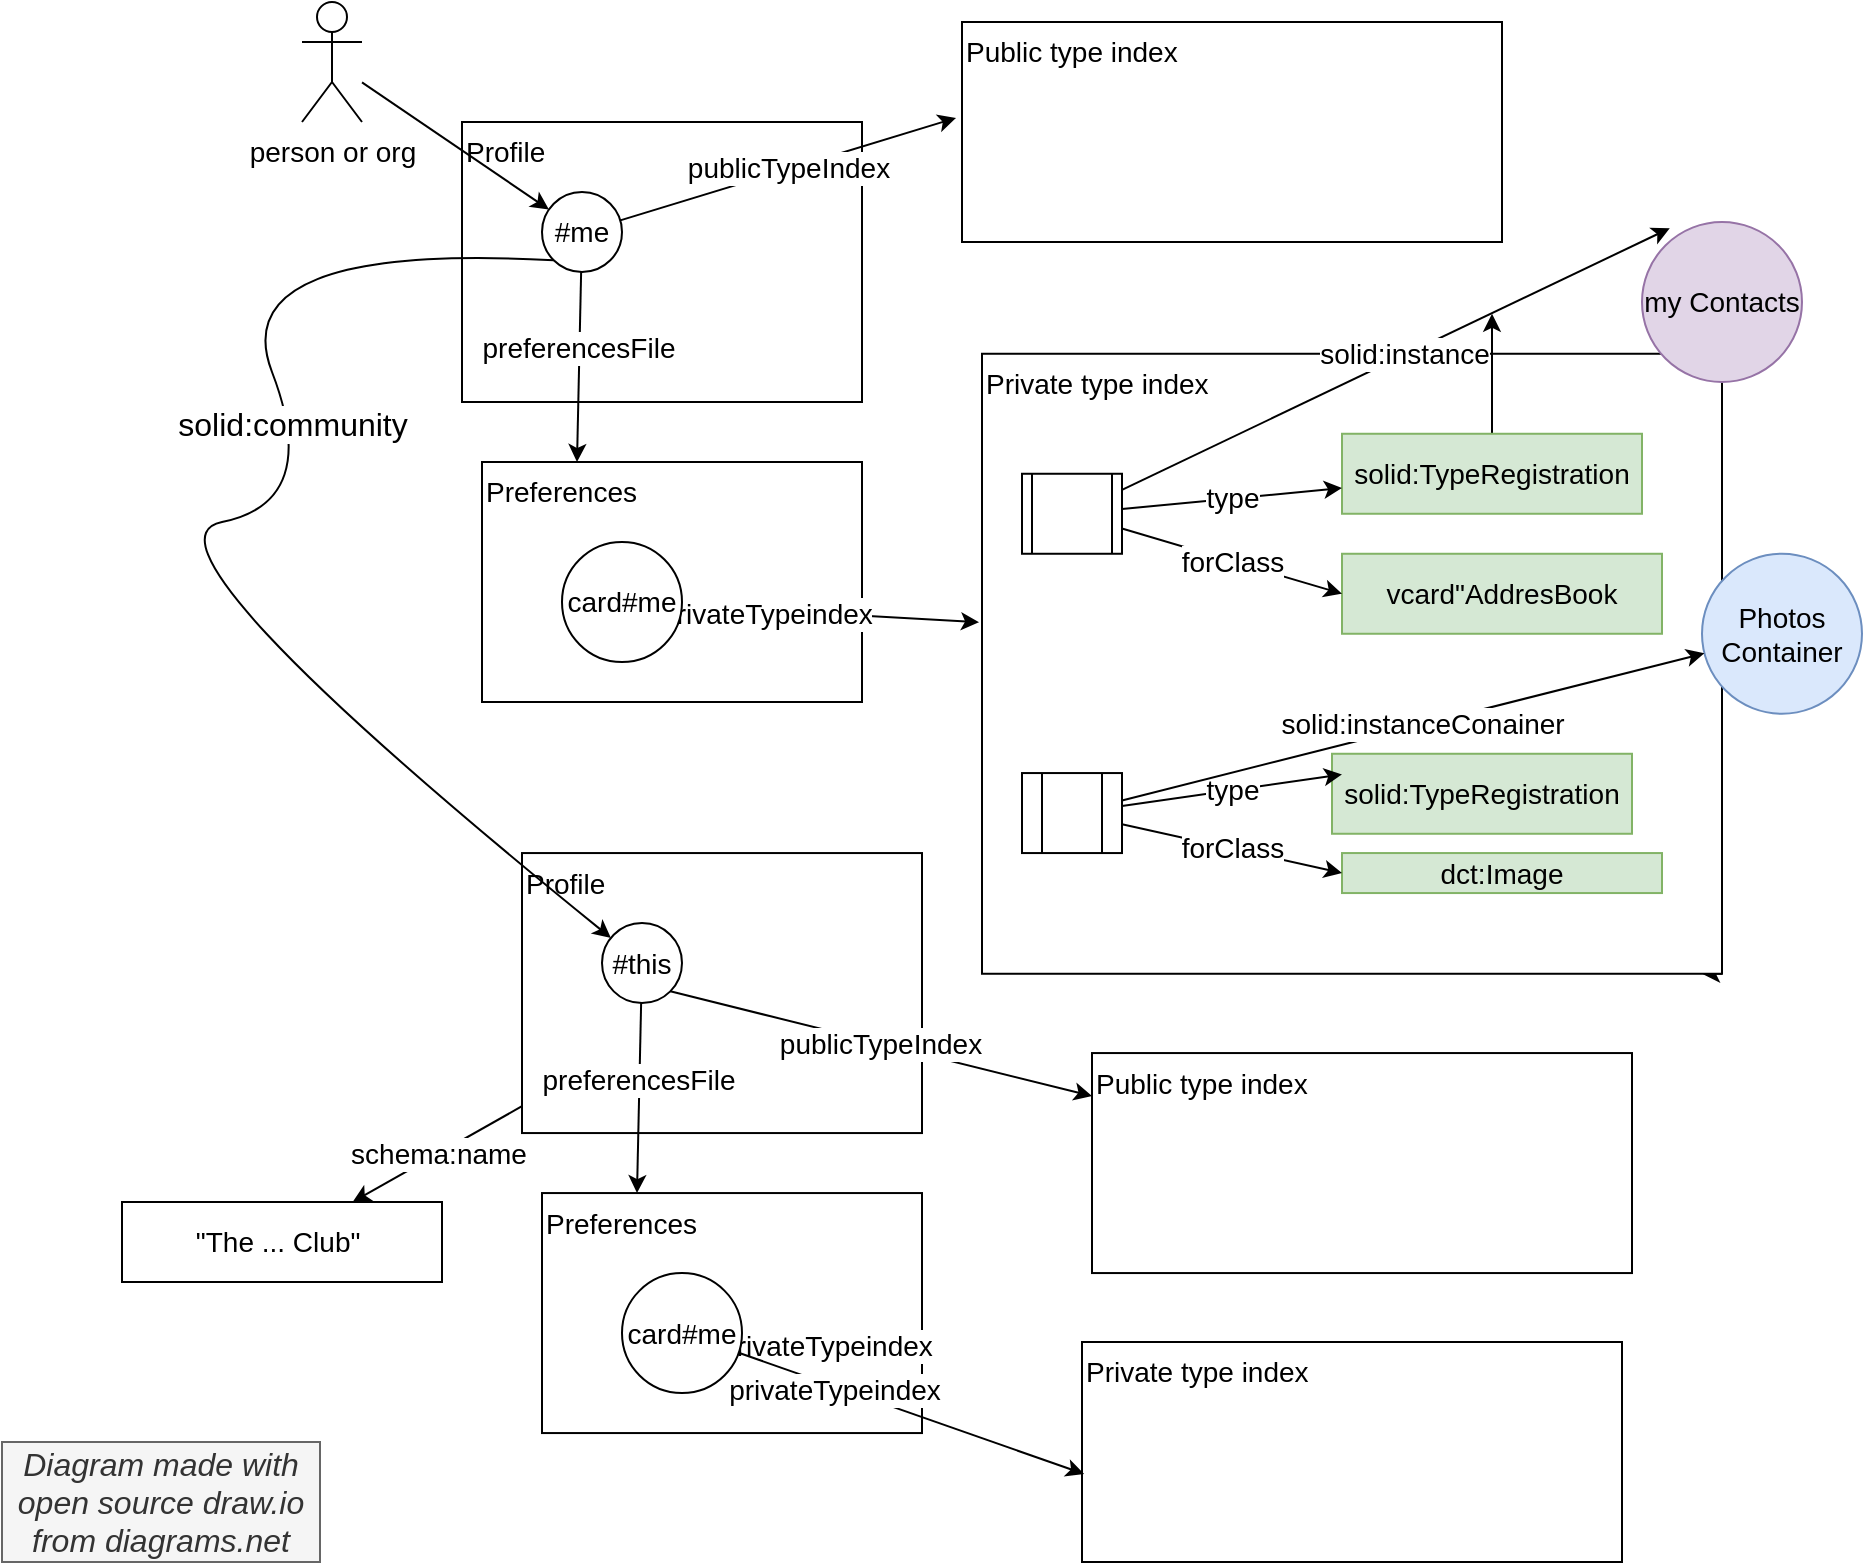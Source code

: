 <mxfile version="19.0.3" type="device"><diagram id="AEd8Vmp6dNGh9SCCwbZj" name="Page-1"><mxGraphModel dx="1956" dy="824" grid="1" gridSize="10" guides="1" tooltips="1" connect="1" arrows="1" fold="1" page="1" pageScale="1" pageWidth="850" pageHeight="1100" math="0" shadow="0"><root><mxCell id="0"/><mxCell id="1" parent="0"/><mxCell id="vzpUujUZq9k6vzecjn7I-3" value="Profile" style="rounded=0;whiteSpace=wrap;html=1;align=left;verticalAlign=top;fontSize=14;" parent="1" vertex="1"><mxGeometry x="140" y="110" width="200" height="140" as="geometry"/></mxCell><mxCell id="vzpUujUZq9k6vzecjn7I-4" value="Preferences" style="rounded=0;whiteSpace=wrap;html=1;align=left;verticalAlign=top;fontSize=14;" parent="1" vertex="1"><mxGeometry x="150" y="280" width="190" height="120" as="geometry"/></mxCell><mxCell id="vzpUujUZq9k6vzecjn7I-5" value="Public type index" style="rounded=0;whiteSpace=wrap;html=1;align=left;verticalAlign=top;fontSize=14;" parent="1" vertex="1"><mxGeometry x="390" y="60" width="270" height="110" as="geometry"/></mxCell><mxCell id="mjml1RbiEpWcKMJDCBE7-1" style="edgeStyle=orthogonalEdgeStyle;rounded=0;orthogonalLoop=1;jettySize=auto;html=1;exitX=1;exitY=1;exitDx=0;exitDy=0;" parent="1" source="vzpUujUZq9k6vzecjn7I-6" edge="1"><mxGeometry relative="1" as="geometry"><mxPoint x="760" y="535.88" as="targetPoint"/></mxGeometry></mxCell><mxCell id="vzpUujUZq9k6vzecjn7I-6" value="Private type index" style="rounded=0;whiteSpace=wrap;html=1;align=left;verticalAlign=top;fontSize=14;" parent="1" vertex="1"><mxGeometry x="400" y="225.88" width="370" height="310" as="geometry"/></mxCell><mxCell id="vzpUujUZq9k6vzecjn7I-7" value="#me" style="ellipse;whiteSpace=wrap;html=1;aspect=fixed;fontSize=14;" parent="1" vertex="1"><mxGeometry x="180" y="145" width="40" height="40" as="geometry"/></mxCell><mxCell id="vzpUujUZq9k6vzecjn7I-9" value="" style="endArrow=classic;html=1;rounded=0;entryX=0.25;entryY=0;entryDx=0;entryDy=0;fontSize=14;" parent="1" source="vzpUujUZq9k6vzecjn7I-7" target="vzpUujUZq9k6vzecjn7I-4" edge="1"><mxGeometry width="50" height="50" relative="1" as="geometry"><mxPoint x="90" y="520" as="sourcePoint"/><mxPoint x="140" y="470" as="targetPoint"/></mxGeometry></mxCell><mxCell id="vzpUujUZq9k6vzecjn7I-10" value="preferencesFile" style="edgeLabel;html=1;align=center;verticalAlign=middle;resizable=0;points=[];fontSize=14;" parent="vzpUujUZq9k6vzecjn7I-9" vertex="1" connectable="0"><mxGeometry x="-0.197" y="-1" relative="1" as="geometry"><mxPoint as="offset"/></mxGeometry></mxCell><mxCell id="vzpUujUZq9k6vzecjn7I-12" value="" style="endArrow=classic;html=1;rounded=0;entryX=-0.004;entryY=0.433;entryDx=0;entryDy=0;entryPerimeter=0;fontSize=14;" parent="1" source="vzpUujUZq9k6vzecjn7I-14" target="vzpUujUZq9k6vzecjn7I-6" edge="1"><mxGeometry width="50" height="50" relative="1" as="geometry"><mxPoint x="400" y="450" as="sourcePoint"/><mxPoint x="450" y="400" as="targetPoint"/></mxGeometry></mxCell><mxCell id="vzpUujUZq9k6vzecjn7I-15" value="privateTypeindex&lt;br style=&quot;font-size: 14px;&quot;&gt;" style="edgeLabel;html=1;align=center;verticalAlign=middle;resizable=0;points=[];fontSize=14;" parent="vzpUujUZq9k6vzecjn7I-12" vertex="1" connectable="0"><mxGeometry x="-0.441" y="-2" relative="1" as="geometry"><mxPoint as="offset"/></mxGeometry></mxCell><mxCell id="vzpUujUZq9k6vzecjn7I-13" value="publicTypeIndex" style="endArrow=classic;html=1;rounded=0;entryX=-0.011;entryY=0.436;entryDx=0;entryDy=0;entryPerimeter=0;fontSize=14;" parent="1" source="vzpUujUZq9k6vzecjn7I-7" target="vzpUujUZq9k6vzecjn7I-5" edge="1"><mxGeometry width="50" height="50" relative="1" as="geometry"><mxPoint x="190" y="500" as="sourcePoint"/><mxPoint x="240" y="450" as="targetPoint"/></mxGeometry></mxCell><mxCell id="vzpUujUZq9k6vzecjn7I-14" value="card#me" style="ellipse;whiteSpace=wrap;html=1;aspect=fixed;fontSize=14;" parent="1" vertex="1"><mxGeometry x="190" y="320" width="60" height="60" as="geometry"/></mxCell><mxCell id="vzpUujUZq9k6vzecjn7I-17" value="my Contacts" style="ellipse;whiteSpace=wrap;html=1;aspect=fixed;fontSize=14;fillColor=#e1d5e7;strokeColor=#9673a6;" parent="1" vertex="1"><mxGeometry x="730" y="160" width="80" height="80" as="geometry"/></mxCell><mxCell id="vzpUujUZq9k6vzecjn7I-18" value="&lt;span style=&quot;font-size: 14px;&quot;&gt;vcard&quot;AddresBook&lt;/span&gt;" style="rounded=0;whiteSpace=wrap;html=1;fontSize=14;fillColor=#d5e8d4;strokeColor=#82b366;" parent="1" vertex="1"><mxGeometry x="580" y="325.88" width="160" height="40" as="geometry"/></mxCell><mxCell id="vzpUujUZq9k6vzecjn7I-19" value="" style="shape=process;whiteSpace=wrap;html=1;backgroundOutline=1;fontSize=14;" parent="1" vertex="1"><mxGeometry x="420" y="285.88" width="50" height="40" as="geometry"/></mxCell><mxCell id="vzpUujUZq9k6vzecjn7I-20" value="forClass" style="endArrow=classic;html=1;rounded=0;entryX=0;entryY=0.5;entryDx=0;entryDy=0;fontSize=14;" parent="1" source="vzpUujUZq9k6vzecjn7I-19" target="vzpUujUZq9k6vzecjn7I-18" edge="1"><mxGeometry width="50" height="50" relative="1" as="geometry"><mxPoint x="440" y="475.88" as="sourcePoint"/><mxPoint x="490" y="425.88" as="targetPoint"/></mxGeometry></mxCell><mxCell id="mjml1RbiEpWcKMJDCBE7-6" style="edgeStyle=orthogonalEdgeStyle;rounded=0;orthogonalLoop=1;jettySize=auto;html=1;" parent="1" source="vzpUujUZq9k6vzecjn7I-21" edge="1"><mxGeometry relative="1" as="geometry"><mxPoint x="655" y="205.88" as="targetPoint"/></mxGeometry></mxCell><mxCell id="vzpUujUZq9k6vzecjn7I-21" value="solid:TypeRegistration" style="rounded=0;whiteSpace=wrap;html=1;fontSize=14;fillColor=#d5e8d4;strokeColor=#82b366;" parent="1" vertex="1"><mxGeometry x="580" y="265.88" width="150" height="40" as="geometry"/></mxCell><mxCell id="vzpUujUZq9k6vzecjn7I-22" value="type" style="endArrow=classic;html=1;rounded=0;fontSize=14;" parent="1" source="vzpUujUZq9k6vzecjn7I-19" target="vzpUujUZq9k6vzecjn7I-21" edge="1"><mxGeometry width="50" height="50" relative="1" as="geometry"><mxPoint x="390" y="475.88" as="sourcePoint"/><mxPoint x="660" y="465.88" as="targetPoint"/></mxGeometry></mxCell><mxCell id="vzpUujUZq9k6vzecjn7I-23" value="" style="endArrow=classic;html=1;rounded=0;fontSize=14;" parent="1" source="vzpUujUZq9k6vzecjn7I-19" edge="1"><mxGeometry width="50" height="50" relative="1" as="geometry"><mxPoint x="260" y="595.88" as="sourcePoint"/><mxPoint x="743.906" y="163.119" as="targetPoint"/></mxGeometry></mxCell><mxCell id="vzpUujUZq9k6vzecjn7I-24" value="solid:instance" style="edgeLabel;html=1;align=center;verticalAlign=middle;resizable=0;points=[];fontSize=14;" parent="vzpUujUZq9k6vzecjn7I-23" vertex="1" connectable="0"><mxGeometry x="0.031" y="1" relative="1" as="geometry"><mxPoint as="offset"/></mxGeometry></mxCell><mxCell id="vzpUujUZq9k6vzecjn7I-25" value="person or org" style="shape=umlActor;verticalLabelPosition=bottom;verticalAlign=top;html=1;outlineConnect=0;fontSize=14;" parent="1" vertex="1"><mxGeometry x="60" y="50" width="30" height="60" as="geometry"/></mxCell><mxCell id="vzpUujUZq9k6vzecjn7I-26" value="" style="endArrow=classic;html=1;rounded=0;fontSize=14;" parent="1" source="vzpUujUZq9k6vzecjn7I-25" target="vzpUujUZq9k6vzecjn7I-7" edge="1"><mxGeometry width="50" height="50" relative="1" as="geometry"><mxPoint x="220" y="90" as="sourcePoint"/><mxPoint x="270" y="40" as="targetPoint"/></mxGeometry></mxCell><mxCell id="vzpUujUZq9k6vzecjn7I-56" value="&quot;The ... Club&quot;&amp;nbsp;" style="rounded=0;whiteSpace=wrap;html=1;fontSize=14;" parent="1" vertex="1"><mxGeometry x="-30" y="650" width="160" height="40" as="geometry"/></mxCell><mxCell id="vzpUujUZq9k6vzecjn7I-57" value="schema:name" style="endArrow=classic;html=1;rounded=0;fontSize=14;" parent="1" source="mjml1RbiEpWcKMJDCBE7-8" target="vzpUujUZq9k6vzecjn7I-56" edge="1"><mxGeometry width="50" height="50" relative="1" as="geometry"><mxPoint x="75" y="420" as="sourcePoint"/><mxPoint x="570" y="679.65" as="targetPoint"/></mxGeometry></mxCell><mxCell id="vzpUujUZq9k6vzecjn7I-60" value="dct:Image" style="rounded=0;whiteSpace=wrap;html=1;fontSize=14;fillColor=#d5e8d4;strokeColor=#82b366;" parent="1" vertex="1"><mxGeometry x="580" y="475.53" width="160" height="20" as="geometry"/></mxCell><mxCell id="vzpUujUZq9k6vzecjn7I-61" value="" style="shape=process;whiteSpace=wrap;html=1;backgroundOutline=1;fontSize=14;size=0.2;" parent="1" vertex="1"><mxGeometry x="420" y="435.53" width="50" height="40" as="geometry"/></mxCell><mxCell id="vzpUujUZq9k6vzecjn7I-62" value="forClass" style="endArrow=classic;html=1;rounded=0;entryX=0;entryY=0.5;entryDx=0;entryDy=0;fontSize=14;" parent="1" target="vzpUujUZq9k6vzecjn7I-60" edge="1"><mxGeometry width="50" height="50" relative="1" as="geometry"><mxPoint x="470" y="461.086" as="sourcePoint"/><mxPoint x="490" y="555.53" as="targetPoint"/></mxGeometry></mxCell><mxCell id="vzpUujUZq9k6vzecjn7I-63" value="solid:TypeRegistration" style="rounded=0;whiteSpace=wrap;html=1;fontSize=14;fillColor=#d5e8d4;strokeColor=#82b366;" parent="1" vertex="1"><mxGeometry x="575" y="425.88" width="150" height="40" as="geometry"/></mxCell><mxCell id="vzpUujUZq9k6vzecjn7I-64" value="type" style="endArrow=classic;html=1;rounded=0;fontSize=14;" parent="1" edge="1"><mxGeometry width="50" height="50" relative="1" as="geometry"><mxPoint x="470" y="451.959" as="sourcePoint"/><mxPoint x="580" y="436.244" as="targetPoint"/></mxGeometry></mxCell><mxCell id="vzpUujUZq9k6vzecjn7I-66" value="Photos Container" style="ellipse;whiteSpace=wrap;html=1;aspect=fixed;fontSize=14;fillColor=#dae8fc;strokeColor=#6c8ebf;" parent="1" vertex="1"><mxGeometry x="760" y="325.88" width="80" height="80" as="geometry"/></mxCell><mxCell id="vzpUujUZq9k6vzecjn7I-68" value="" style="endArrow=classic;html=1;rounded=0;fontSize=14;" parent="1" source="vzpUujUZq9k6vzecjn7I-61" target="vzpUujUZq9k6vzecjn7I-66" edge="1"><mxGeometry width="50" height="50" relative="1" as="geometry"><mxPoint x="480" y="303.94" as="sourcePoint"/><mxPoint x="753.906" y="173.119" as="targetPoint"/></mxGeometry></mxCell><mxCell id="vzpUujUZq9k6vzecjn7I-69" value="solid:instanceConainer" style="edgeLabel;html=1;align=center;verticalAlign=middle;resizable=0;points=[];fontSize=14;" parent="vzpUujUZq9k6vzecjn7I-68" vertex="1" connectable="0"><mxGeometry x="0.031" y="1" relative="1" as="geometry"><mxPoint as="offset"/></mxGeometry></mxCell><mxCell id="vzpUujUZq9k6vzecjn7I-70" style="edgeStyle=orthogonalEdgeStyle;rounded=0;orthogonalLoop=1;jettySize=auto;html=1;exitX=0.5;exitY=1;exitDx=0;exitDy=0;dashed=1;fontSize=16;strokeWidth=2;" parent="1" edge="1"><mxGeometry relative="1" as="geometry"><mxPoint x="435" y="629.65" as="sourcePoint"/><mxPoint x="435" y="629.65" as="targetPoint"/></mxGeometry></mxCell><mxCell id="vzpUujUZq9k6vzecjn7I-72" value="Diagram made with open source draw.io from diagrams.net" style="rounded=0;whiteSpace=wrap;html=1;fontSize=16;fillColor=#f5f5f5;fontColor=#333333;strokeColor=#666666;fontStyle=2" parent="1" vertex="1"><mxGeometry x="-90" y="770" width="159" height="60" as="geometry"/></mxCell><mxCell id="mjml1RbiEpWcKMJDCBE7-8" value="Profile" style="rounded=0;whiteSpace=wrap;html=1;align=left;verticalAlign=top;fontSize=14;" parent="1" vertex="1"><mxGeometry x="170" y="475.53" width="200" height="140" as="geometry"/></mxCell><mxCell id="mjml1RbiEpWcKMJDCBE7-9" value="Preferences" style="rounded=0;whiteSpace=wrap;html=1;align=left;verticalAlign=top;fontSize=14;" parent="1" vertex="1"><mxGeometry x="180" y="645.53" width="190" height="120" as="geometry"/></mxCell><mxCell id="mjml1RbiEpWcKMJDCBE7-10" value="#this" style="ellipse;whiteSpace=wrap;html=1;aspect=fixed;fontSize=14;" parent="1" vertex="1"><mxGeometry x="210" y="510.53" width="40" height="40" as="geometry"/></mxCell><mxCell id="mjml1RbiEpWcKMJDCBE7-11" value="" style="endArrow=classic;html=1;rounded=0;entryX=0.25;entryY=0;entryDx=0;entryDy=0;fontSize=14;" parent="1" source="mjml1RbiEpWcKMJDCBE7-10" target="mjml1RbiEpWcKMJDCBE7-9" edge="1"><mxGeometry width="50" height="50" relative="1" as="geometry"><mxPoint x="120" y="885.53" as="sourcePoint"/><mxPoint x="170" y="835.53" as="targetPoint"/></mxGeometry></mxCell><mxCell id="mjml1RbiEpWcKMJDCBE7-12" value="preferencesFile" style="edgeLabel;html=1;align=center;verticalAlign=middle;resizable=0;points=[];fontSize=14;" parent="mjml1RbiEpWcKMJDCBE7-11" vertex="1" connectable="0"><mxGeometry x="-0.197" y="-1" relative="1" as="geometry"><mxPoint as="offset"/></mxGeometry></mxCell><mxCell id="mjml1RbiEpWcKMJDCBE7-13" value="privateTypeindex&lt;br style=&quot;font-size: 14px;&quot;&gt;" style="edgeLabel;html=1;align=center;verticalAlign=middle;resizable=0;points=[];fontSize=14;" parent="1" vertex="1" connectable="0"><mxGeometry x="321.772" y="721.588" as="geometry"/></mxCell><mxCell id="mjml1RbiEpWcKMJDCBE7-14" value="card#me" style="ellipse;whiteSpace=wrap;html=1;aspect=fixed;fontSize=14;" parent="1" vertex="1"><mxGeometry x="220" y="685.53" width="60" height="60" as="geometry"/></mxCell><mxCell id="mjml1RbiEpWcKMJDCBE7-18" value="" style="curved=1;endArrow=classic;html=1;rounded=0;exitX=0;exitY=1;exitDx=0;exitDy=0;" parent="1" source="vzpUujUZq9k6vzecjn7I-7" target="mjml1RbiEpWcKMJDCBE7-10" edge="1"><mxGeometry width="50" height="50" relative="1" as="geometry"><mxPoint x="-80" y="240" as="sourcePoint"/><mxPoint x="-30" y="190" as="targetPoint"/><Array as="points"><mxPoint x="20" y="170"/><mxPoint x="70" y="300"/><mxPoint x="-30" y="320"/></Array></mxGeometry></mxCell><mxCell id="mjml1RbiEpWcKMJDCBE7-19" value="solid:community" style="edgeLabel;html=1;align=center;verticalAlign=middle;resizable=0;points=[];fontSize=16;" parent="mjml1RbiEpWcKMJDCBE7-18" vertex="1" connectable="0"><mxGeometry x="-0.273" y="-1" relative="1" as="geometry"><mxPoint x="1" as="offset"/></mxGeometry></mxCell><mxCell id="mjml1RbiEpWcKMJDCBE7-20" value="Public type index" style="rounded=0;whiteSpace=wrap;html=1;align=left;verticalAlign=top;fontSize=14;" parent="1" vertex="1"><mxGeometry x="455" y="575.53" width="270" height="110" as="geometry"/></mxCell><mxCell id="mjml1RbiEpWcKMJDCBE7-21" value="publicTypeIndex" style="endArrow=classic;html=1;rounded=0;fontSize=14;exitX=1;exitY=1;exitDx=0;exitDy=0;" parent="1" source="mjml1RbiEpWcKMJDCBE7-10" target="mjml1RbiEpWcKMJDCBE7-20" edge="1"><mxGeometry width="50" height="50" relative="1" as="geometry"><mxPoint x="229.131" y="169.169" as="sourcePoint"/><mxPoint x="397.03" y="117.96" as="targetPoint"/></mxGeometry></mxCell><mxCell id="mjml1RbiEpWcKMJDCBE7-23" value="Private type index" style="rounded=0;whiteSpace=wrap;html=1;align=left;verticalAlign=top;fontSize=14;" parent="1" vertex="1"><mxGeometry x="450" y="720" width="270" height="110" as="geometry"/></mxCell><mxCell id="mjml1RbiEpWcKMJDCBE7-25" value="" style="endArrow=classic;html=1;rounded=0;entryX=0.004;entryY=0.6;entryDx=0;entryDy=0;entryPerimeter=0;fontSize=14;" parent="1" source="mjml1RbiEpWcKMJDCBE7-14" target="mjml1RbiEpWcKMJDCBE7-23" edge="1"><mxGeometry width="50" height="50" relative="1" as="geometry"><mxPoint x="251.433" y="790.003" as="sourcePoint"/><mxPoint x="400" y="798.43" as="targetPoint"/></mxGeometry></mxCell><mxCell id="mjml1RbiEpWcKMJDCBE7-26" value="privateTypeindex&lt;br style=&quot;font-size: 14px;&quot;&gt;" style="edgeLabel;html=1;align=center;verticalAlign=middle;resizable=0;points=[];fontSize=14;" parent="mjml1RbiEpWcKMJDCBE7-25" vertex="1" connectable="0"><mxGeometry x="-0.441" y="-2" relative="1" as="geometry"><mxPoint as="offset"/></mxGeometry></mxCell></root></mxGraphModel></diagram></mxfile>
